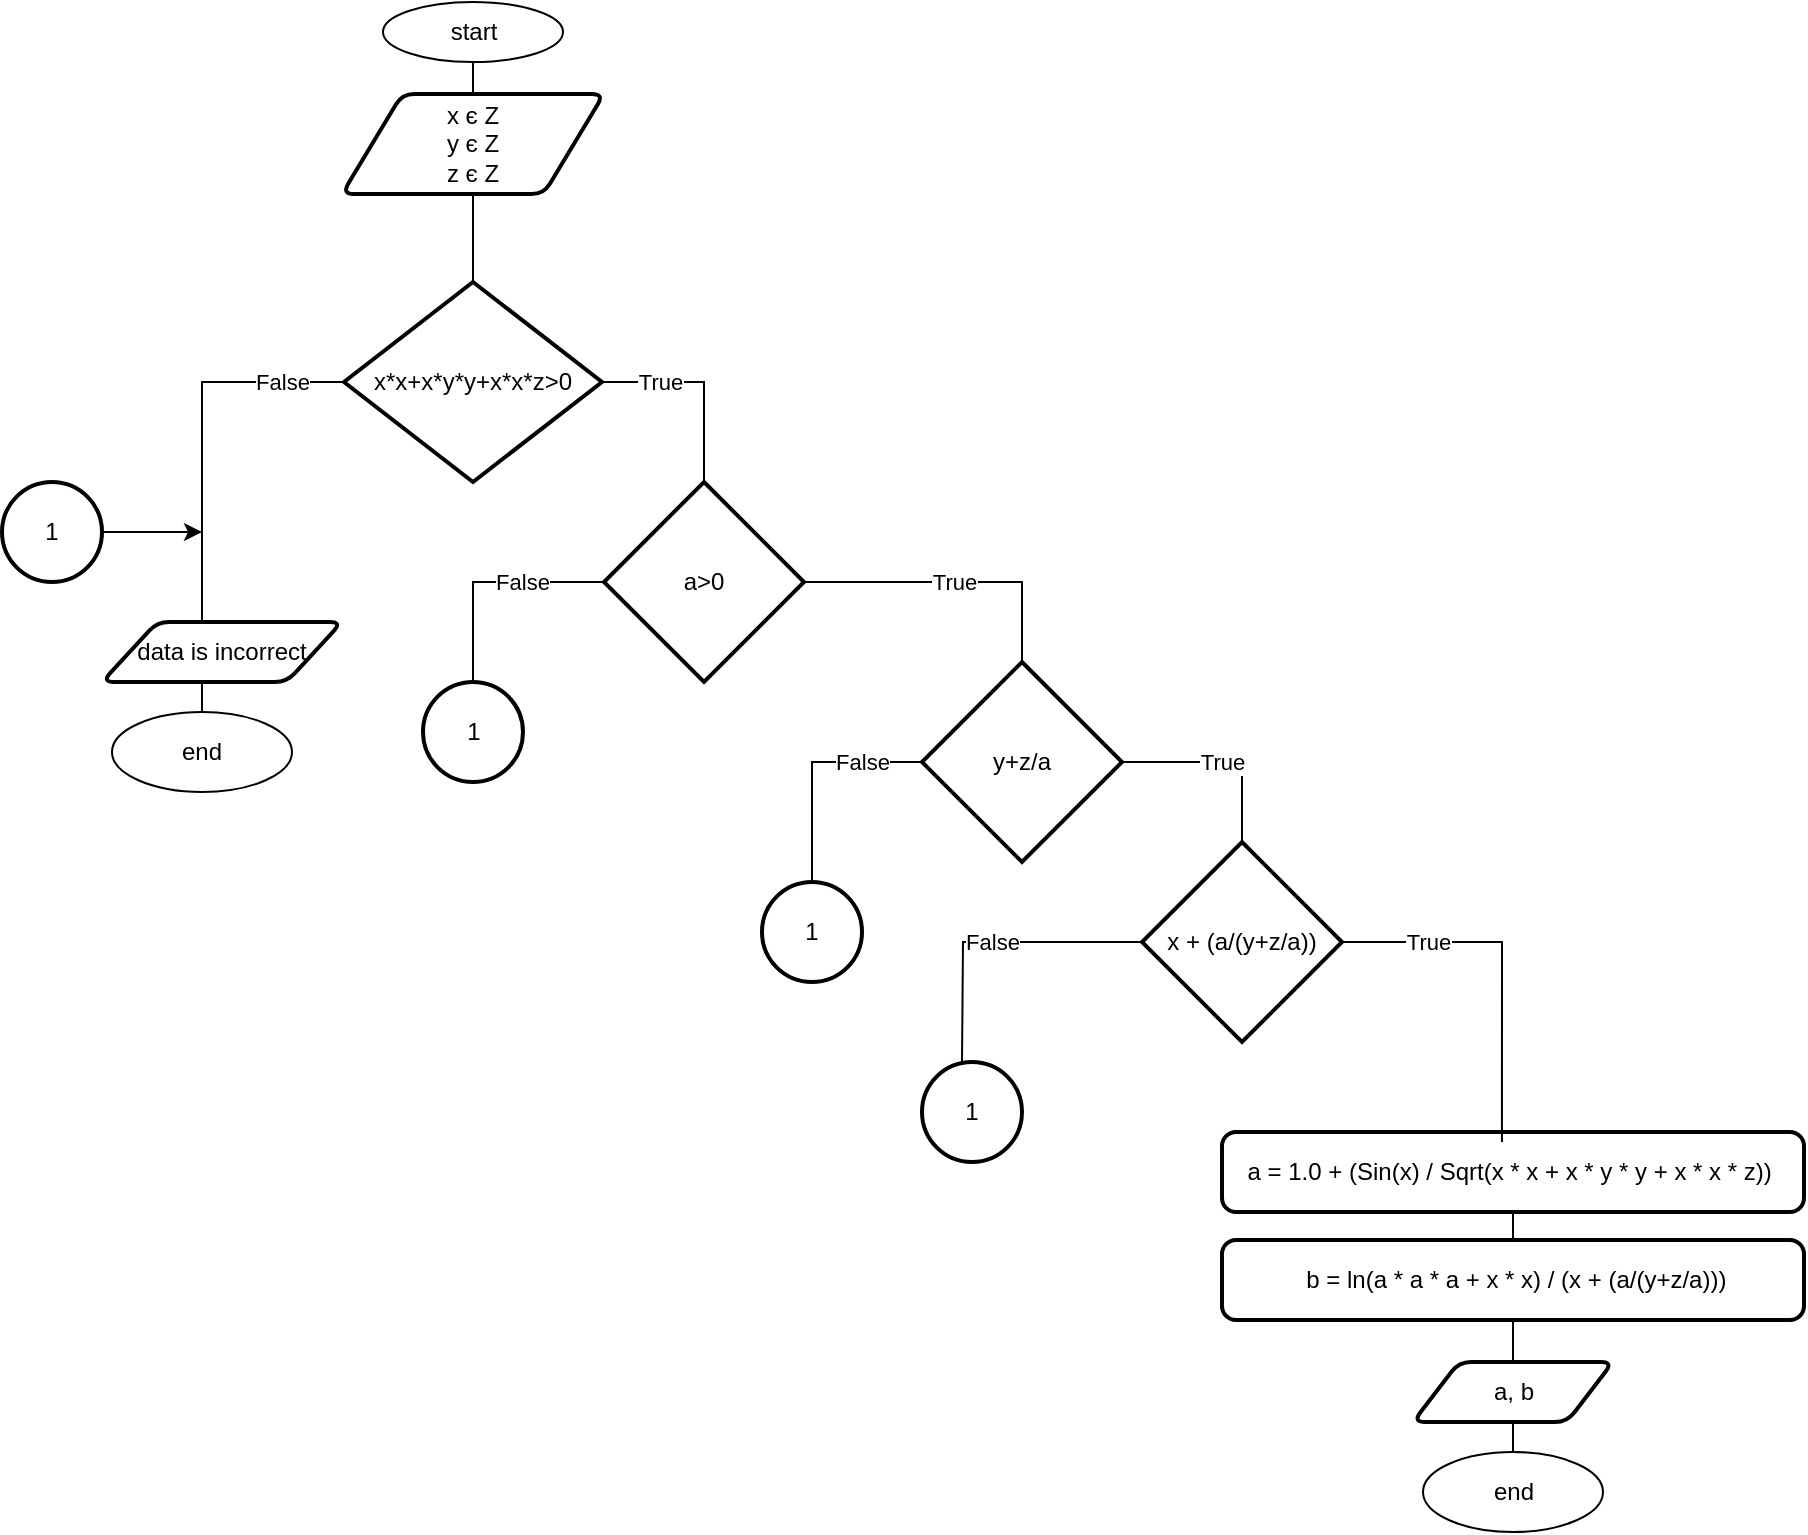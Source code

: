 <mxfile version="15.5.5" type="device"><diagram id="bLWSIJUGv_9j1-Q6cMNG" name="Page-1"><mxGraphModel dx="2149" dy="775" grid="1" gridSize="10" guides="1" tooltips="1" connect="1" arrows="1" fold="1" page="1" pageScale="1" pageWidth="827" pageHeight="1169" math="0" shadow="0"><root><mxCell id="0"/><mxCell id="1" parent="0"/><mxCell id="GFQT7XZ4SOQQTsBql78F-1" style="edgeStyle=orthogonalEdgeStyle;rounded=0;orthogonalLoop=1;jettySize=auto;html=1;entryX=0.5;entryY=0;entryDx=0;entryDy=0;endArrow=none;endFill=0;" parent="1" source="GFQT7XZ4SOQQTsBql78F-2" edge="1"><mxGeometry relative="1" as="geometry"><mxPoint x="35.5" y="80" as="targetPoint"/></mxGeometry></mxCell><mxCell id="GFQT7XZ4SOQQTsBql78F-2" value="start" style="ellipse;whiteSpace=wrap;html=1;" parent="1" vertex="1"><mxGeometry x="-9.5" y="20" width="90" height="30" as="geometry"/></mxCell><mxCell id="GFQT7XZ4SOQQTsBql78F-7" style="edgeStyle=orthogonalEdgeStyle;rounded=0;orthogonalLoop=1;jettySize=auto;html=1;entryX=0.5;entryY=0;entryDx=0;entryDy=0;endArrow=none;endFill=0;exitX=0.5;exitY=1;exitDx=0;exitDy=0;" parent="1" source="GFQT7XZ4SOQQTsBql78F-12" target="GFQT7XZ4SOQQTsBql78F-8" edge="1"><mxGeometry relative="1" as="geometry"><mxPoint x="545.5" y="800" as="sourcePoint"/></mxGeometry></mxCell><mxCell id="GFQT7XZ4SOQQTsBql78F-8" value="end" style="ellipse;whiteSpace=wrap;html=1;" parent="1" vertex="1"><mxGeometry x="510.5" y="745" width="90" height="40" as="geometry"/></mxCell><mxCell id="GFQT7XZ4SOQQTsBql78F-11" style="edgeStyle=orthogonalEdgeStyle;rounded=0;orthogonalLoop=1;jettySize=auto;html=1;exitX=0.5;exitY=1;exitDx=0;exitDy=0;endArrow=none;endFill=0;" parent="1" edge="1"><mxGeometry relative="1" as="geometry"><mxPoint x="35.5" y="110" as="sourcePoint"/><mxPoint x="35.5" y="110" as="targetPoint"/></mxGeometry></mxCell><mxCell id="GFQT7XZ4SOQQTsBql78F-12" value="a, b" style="shape=parallelogram;html=1;strokeWidth=2;perimeter=parallelogramPerimeter;whiteSpace=wrap;rounded=1;arcSize=12;size=0.23;" parent="1" vertex="1"><mxGeometry x="505.5" y="700" width="100" height="30" as="geometry"/></mxCell><mxCell id="uOqhwsNV31CgYh6dWEPl-5" style="edgeStyle=orthogonalEdgeStyle;rounded=0;orthogonalLoop=1;jettySize=auto;html=1;endArrow=none;endFill=0;" parent="1" source="GFQT7XZ4SOQQTsBql78F-15" target="uOqhwsNV31CgYh6dWEPl-3" edge="1"><mxGeometry relative="1" as="geometry"/></mxCell><mxCell id="GFQT7XZ4SOQQTsBql78F-15" value="a =&amp;nbsp;1.0 + (Sin(x) / Sqrt(x * x + x * y * y + x * x * z))&amp;nbsp;" style="rounded=1;whiteSpace=wrap;html=1;absoluteArcSize=1;arcSize=14;strokeWidth=2;" parent="1" vertex="1"><mxGeometry x="410" y="585" width="291" height="40" as="geometry"/></mxCell><mxCell id="phs4v9Dp2_rPbak-kJBT-1" style="edgeStyle=orthogonalEdgeStyle;rounded=0;orthogonalLoop=1;jettySize=auto;html=1;exitX=0.5;exitY=1;exitDx=0;exitDy=0;" parent="1" source="GFQT7XZ4SOQQTsBql78F-12" target="GFQT7XZ4SOQQTsBql78F-12" edge="1"><mxGeometry relative="1" as="geometry"/></mxCell><mxCell id="Equ_Q0tzg2HyOTSDwmHi-5" style="edgeStyle=orthogonalEdgeStyle;rounded=0;orthogonalLoop=1;jettySize=auto;html=1;entryX=0.5;entryY=0;entryDx=0;entryDy=0;entryPerimeter=0;endArrow=none;endFill=0;" edge="1" parent="1" source="uOqhwsNV31CgYh6dWEPl-2" target="Equ_Q0tzg2HyOTSDwmHi-1"><mxGeometry relative="1" as="geometry"/></mxCell><mxCell id="uOqhwsNV31CgYh6dWEPl-2" value="x є Z &lt;br&gt;y є Z &lt;br&gt;z є Z" style="shape=parallelogram;html=1;strokeWidth=2;perimeter=parallelogramPerimeter;whiteSpace=wrap;rounded=1;arcSize=12;size=0.23;" parent="1" vertex="1"><mxGeometry x="-30" y="66" width="131" height="50" as="geometry"/></mxCell><mxCell id="uOqhwsNV31CgYh6dWEPl-6" style="edgeStyle=orthogonalEdgeStyle;rounded=0;orthogonalLoop=1;jettySize=auto;html=1;entryX=0.5;entryY=0;entryDx=0;entryDy=0;endArrow=none;endFill=0;" parent="1" source="uOqhwsNV31CgYh6dWEPl-3" target="GFQT7XZ4SOQQTsBql78F-12" edge="1"><mxGeometry relative="1" as="geometry"/></mxCell><mxCell id="uOqhwsNV31CgYh6dWEPl-3" value="&amp;nbsp;b = ln(a * a * a + x * x) / (x + (a/(y+z/a)))" style="rounded=1;whiteSpace=wrap;html=1;absoluteArcSize=1;arcSize=14;strokeWidth=2;" parent="1" vertex="1"><mxGeometry x="410" y="639" width="291" height="40" as="geometry"/></mxCell><mxCell id="Equ_Q0tzg2HyOTSDwmHi-8" value="True" style="edgeStyle=orthogonalEdgeStyle;rounded=0;orthogonalLoop=1;jettySize=auto;html=1;entryX=0.5;entryY=0;entryDx=0;entryDy=0;entryPerimeter=0;endArrow=none;endFill=0;" edge="1" parent="1" source="Equ_Q0tzg2HyOTSDwmHi-1" target="Equ_Q0tzg2HyOTSDwmHi-2"><mxGeometry x="-0.429" relative="1" as="geometry"><mxPoint as="offset"/></mxGeometry></mxCell><mxCell id="Equ_Q0tzg2HyOTSDwmHi-9" value="False" style="edgeStyle=orthogonalEdgeStyle;rounded=0;orthogonalLoop=1;jettySize=auto;html=1;endArrow=none;endFill=0;" edge="1" parent="1" source="Equ_Q0tzg2HyOTSDwmHi-1"><mxGeometry x="-0.675" relative="1" as="geometry"><mxPoint x="-100" y="330" as="targetPoint"/><Array as="points"><mxPoint x="-100" y="210"/></Array><mxPoint as="offset"/></mxGeometry></mxCell><mxCell id="Equ_Q0tzg2HyOTSDwmHi-1" value="&lt;span&gt;x*x+x*y*y+x*x*z&amp;gt;0&lt;/span&gt;" style="strokeWidth=2;html=1;shape=mxgraph.flowchart.decision;whiteSpace=wrap;" vertex="1" parent="1"><mxGeometry x="-29" y="160" width="129" height="100" as="geometry"/></mxCell><mxCell id="Equ_Q0tzg2HyOTSDwmHi-10" value="True" style="edgeStyle=orthogonalEdgeStyle;rounded=0;orthogonalLoop=1;jettySize=auto;html=1;entryX=0.5;entryY=0;entryDx=0;entryDy=0;entryPerimeter=0;endArrow=none;endFill=0;" edge="1" parent="1" source="Equ_Q0tzg2HyOTSDwmHi-2" target="Equ_Q0tzg2HyOTSDwmHi-3"><mxGeometry relative="1" as="geometry"/></mxCell><mxCell id="Equ_Q0tzg2HyOTSDwmHi-27" value="False" style="edgeStyle=orthogonalEdgeStyle;rounded=0;orthogonalLoop=1;jettySize=auto;html=1;exitX=0;exitY=0.5;exitDx=0;exitDy=0;exitPerimeter=0;entryX=0.5;entryY=0;entryDx=0;entryDy=0;entryPerimeter=0;endArrow=none;endFill=0;" edge="1" parent="1" source="Equ_Q0tzg2HyOTSDwmHi-2" target="Equ_Q0tzg2HyOTSDwmHi-24"><mxGeometry x="-0.29" relative="1" as="geometry"><mxPoint as="offset"/></mxGeometry></mxCell><mxCell id="Equ_Q0tzg2HyOTSDwmHi-2" value="a&amp;gt;0" style="strokeWidth=2;html=1;shape=mxgraph.flowchart.decision;whiteSpace=wrap;" vertex="1" parent="1"><mxGeometry x="101" y="260" width="100" height="100" as="geometry"/></mxCell><mxCell id="Equ_Q0tzg2HyOTSDwmHi-11" value="True" style="edgeStyle=orthogonalEdgeStyle;rounded=0;orthogonalLoop=1;jettySize=auto;html=1;entryX=0.5;entryY=0;entryDx=0;entryDy=0;entryPerimeter=0;endArrow=none;endFill=0;" edge="1" parent="1" source="Equ_Q0tzg2HyOTSDwmHi-3" target="Equ_Q0tzg2HyOTSDwmHi-4"><mxGeometry relative="1" as="geometry"/></mxCell><mxCell id="Equ_Q0tzg2HyOTSDwmHi-34" value="False" style="edgeStyle=orthogonalEdgeStyle;rounded=0;orthogonalLoop=1;jettySize=auto;html=1;entryX=0.5;entryY=0;entryDx=0;entryDy=0;entryPerimeter=0;endArrow=none;endFill=0;" edge="1" parent="1" source="Equ_Q0tzg2HyOTSDwmHi-3" target="Equ_Q0tzg2HyOTSDwmHi-26"><mxGeometry x="-0.478" relative="1" as="geometry"><mxPoint as="offset"/></mxGeometry></mxCell><mxCell id="Equ_Q0tzg2HyOTSDwmHi-3" value="y+z/a" style="strokeWidth=2;html=1;shape=mxgraph.flowchart.decision;whiteSpace=wrap;" vertex="1" parent="1"><mxGeometry x="260" y="350" width="100" height="100" as="geometry"/></mxCell><mxCell id="Equ_Q0tzg2HyOTSDwmHi-12" value="True" style="edgeStyle=orthogonalEdgeStyle;rounded=0;orthogonalLoop=1;jettySize=auto;html=1;endArrow=none;endFill=0;entryX=0.481;entryY=0.125;entryDx=0;entryDy=0;entryPerimeter=0;" edge="1" parent="1" source="Equ_Q0tzg2HyOTSDwmHi-4" target="GFQT7XZ4SOQQTsBql78F-15"><mxGeometry x="-0.529" relative="1" as="geometry"><mxPoint x="550" y="580" as="targetPoint"/><Array as="points"><mxPoint x="550" y="490"/></Array><mxPoint as="offset"/></mxGeometry></mxCell><mxCell id="Equ_Q0tzg2HyOTSDwmHi-29" value="False" style="edgeStyle=orthogonalEdgeStyle;rounded=0;orthogonalLoop=1;jettySize=auto;html=1;endArrow=none;endFill=0;" edge="1" parent="1" source="Equ_Q0tzg2HyOTSDwmHi-4"><mxGeometry relative="1" as="geometry"><mxPoint x="280" y="550" as="targetPoint"/></mxGeometry></mxCell><mxCell id="Equ_Q0tzg2HyOTSDwmHi-4" value="x + (a/(y+z/a))" style="strokeWidth=2;html=1;shape=mxgraph.flowchart.decision;whiteSpace=wrap;" vertex="1" parent="1"><mxGeometry x="370" y="440" width="100" height="100" as="geometry"/></mxCell><mxCell id="Equ_Q0tzg2HyOTSDwmHi-17" style="edgeStyle=orthogonalEdgeStyle;rounded=0;orthogonalLoop=1;jettySize=auto;html=1;entryX=0.5;entryY=0;entryDx=0;entryDy=0;endArrow=none;endFill=0;exitX=0.5;exitY=1;exitDx=0;exitDy=0;" edge="1" parent="1" source="Equ_Q0tzg2HyOTSDwmHi-19" target="Equ_Q0tzg2HyOTSDwmHi-18"><mxGeometry relative="1" as="geometry"><mxPoint x="-110" y="430" as="sourcePoint"/></mxGeometry></mxCell><mxCell id="Equ_Q0tzg2HyOTSDwmHi-18" value="end" style="ellipse;whiteSpace=wrap;html=1;" vertex="1" parent="1"><mxGeometry x="-145" y="375" width="90" height="40" as="geometry"/></mxCell><mxCell id="Equ_Q0tzg2HyOTSDwmHi-19" value="data is incorrect" style="shape=parallelogram;html=1;strokeWidth=2;perimeter=parallelogramPerimeter;whiteSpace=wrap;rounded=1;arcSize=12;size=0.23;" vertex="1" parent="1"><mxGeometry x="-150" y="330" width="120" height="30" as="geometry"/></mxCell><mxCell id="Equ_Q0tzg2HyOTSDwmHi-20" style="edgeStyle=orthogonalEdgeStyle;rounded=0;orthogonalLoop=1;jettySize=auto;html=1;exitX=0.5;exitY=1;exitDx=0;exitDy=0;" edge="1" parent="1" source="Equ_Q0tzg2HyOTSDwmHi-19" target="Equ_Q0tzg2HyOTSDwmHi-19"><mxGeometry relative="1" as="geometry"/></mxCell><mxCell id="Equ_Q0tzg2HyOTSDwmHi-23" style="edgeStyle=orthogonalEdgeStyle;rounded=0;orthogonalLoop=1;jettySize=auto;html=1;endArrow=classic;endFill=1;" edge="1" parent="1" source="Equ_Q0tzg2HyOTSDwmHi-22"><mxGeometry relative="1" as="geometry"><mxPoint x="-100.0" y="285" as="targetPoint"/></mxGeometry></mxCell><mxCell id="Equ_Q0tzg2HyOTSDwmHi-22" value="1" style="strokeWidth=2;html=1;shape=mxgraph.flowchart.start_2;whiteSpace=wrap;" vertex="1" parent="1"><mxGeometry x="-200" y="260" width="50" height="50" as="geometry"/></mxCell><mxCell id="Equ_Q0tzg2HyOTSDwmHi-24" value="1" style="strokeWidth=2;html=1;shape=mxgraph.flowchart.start_2;whiteSpace=wrap;" vertex="1" parent="1"><mxGeometry x="10.5" y="360" width="50" height="50" as="geometry"/></mxCell><mxCell id="Equ_Q0tzg2HyOTSDwmHi-25" value="1" style="strokeWidth=2;html=1;shape=mxgraph.flowchart.start_2;whiteSpace=wrap;" vertex="1" parent="1"><mxGeometry x="260" y="550" width="50" height="50" as="geometry"/></mxCell><mxCell id="Equ_Q0tzg2HyOTSDwmHi-26" value="1" style="strokeWidth=2;html=1;shape=mxgraph.flowchart.start_2;whiteSpace=wrap;" vertex="1" parent="1"><mxGeometry x="180" y="460" width="50" height="50" as="geometry"/></mxCell></root></mxGraphModel></diagram></mxfile>